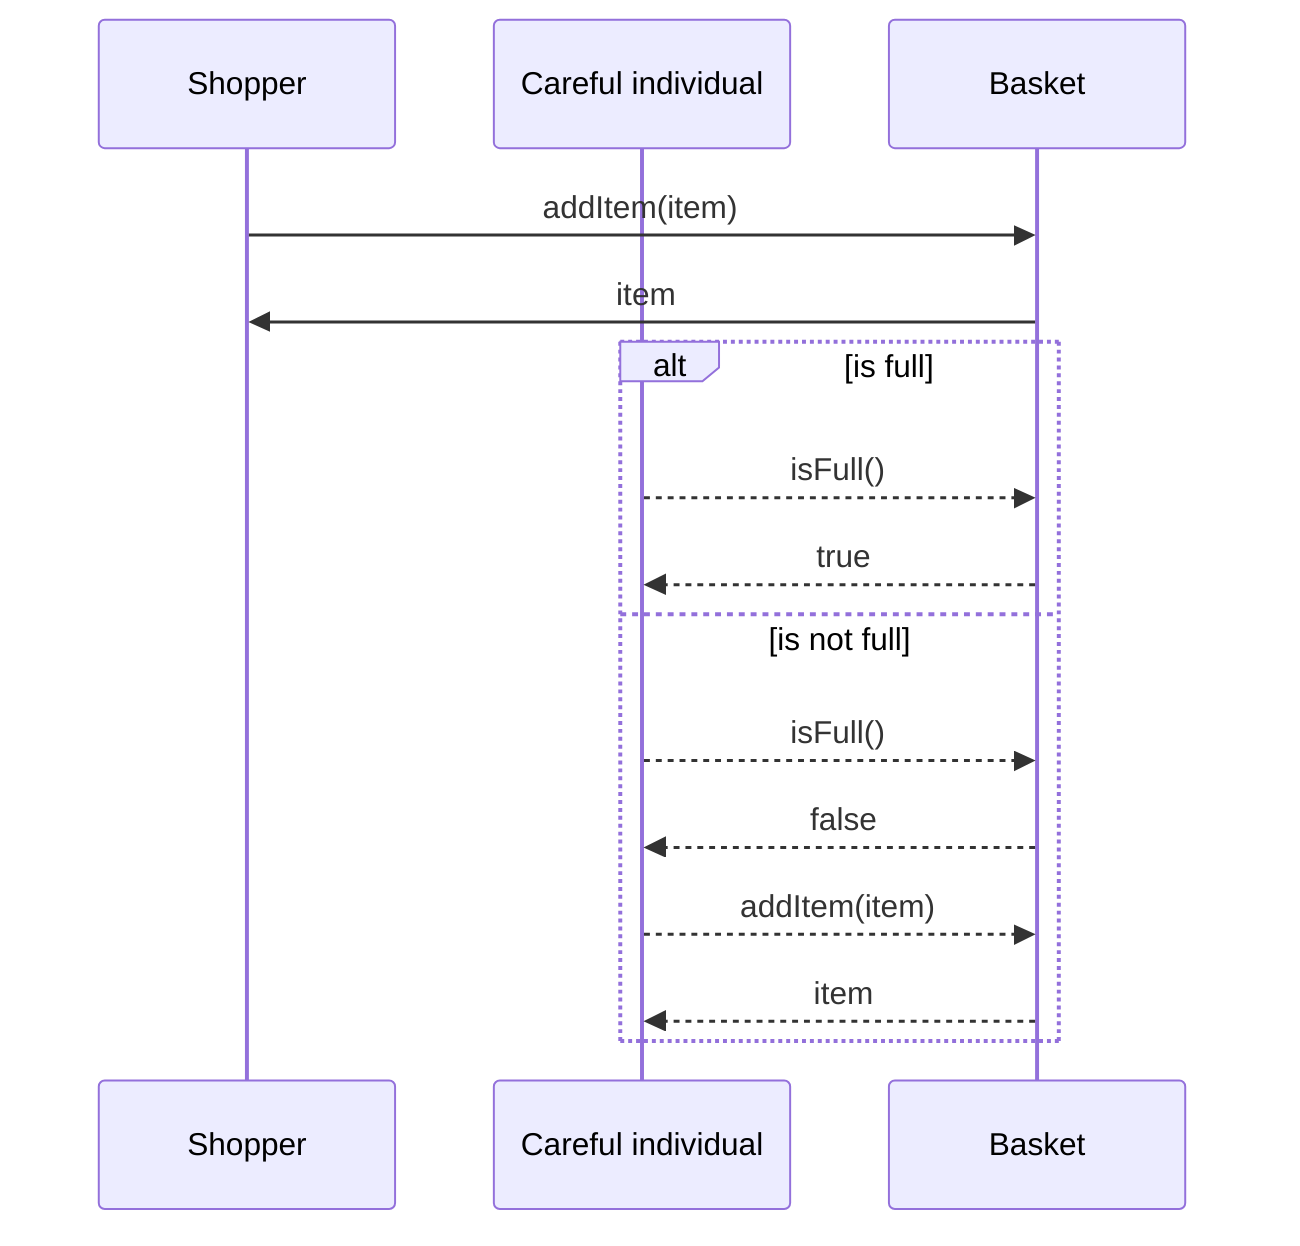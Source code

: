 sequenceDiagram
    participant Shopper
    participant Careful individual
    Shopper->>Basket: addItem(item)
    Basket->>Shopper: item
    alt is full
        Careful individual-->>Basket: isFull()
        Basket-->>Careful individual: true
    else is not full
        Careful individual-->>Basket: isFull()
        Basket-->>Careful individual: false
        Careful individual-->>Basket: addItem(item)
        Basket-->>Careful individual: item
    end
